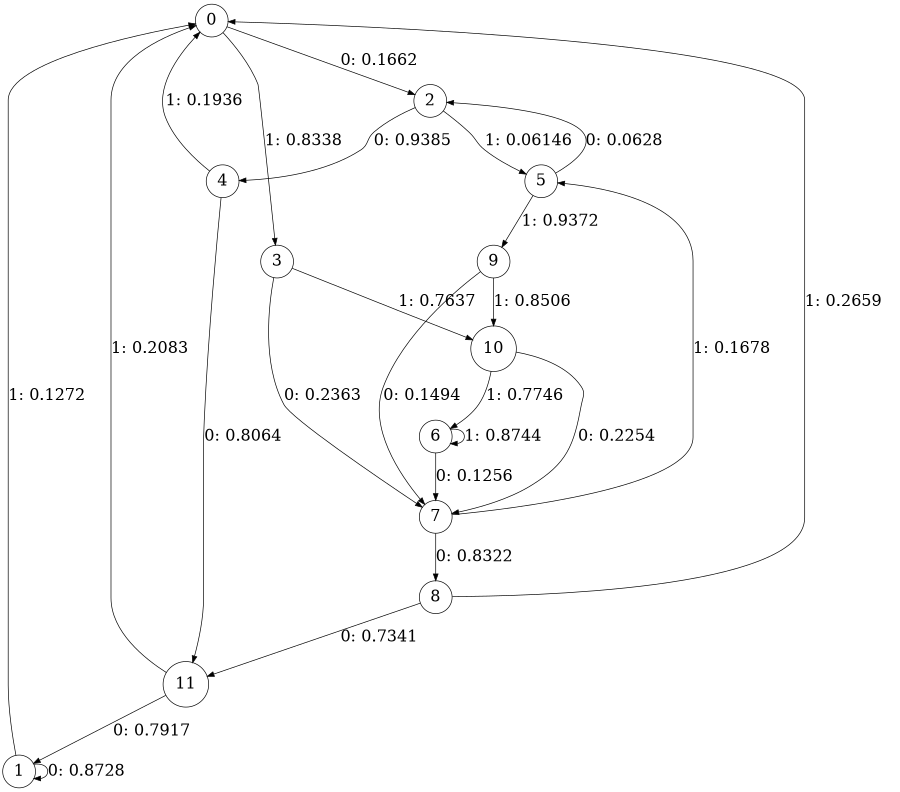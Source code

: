 digraph "ch1random.txt" {
size = "6,8.5";
ratio = "fill";
node [shape = circle];
node [fontsize = 24];
edge [fontsize = 24];
0 -> 2 [label = "0: 0.1662   "];
0 -> 3 [label = "1: 0.8338   "];
1 -> 1 [label = "0: 0.8728   "];
1 -> 0 [label = "1: 0.1272   "];
2 -> 4 [label = "0: 0.9385   "];
2 -> 5 [label = "1: 0.06146  "];
3 -> 7 [label = "0: 0.2363   "];
3 -> 10 [label = "1: 0.7637   "];
4 -> 11 [label = "0: 0.8064   "];
4 -> 0 [label = "1: 0.1936   "];
5 -> 2 [label = "0: 0.0628   "];
5 -> 9 [label = "1: 0.9372   "];
6 -> 7 [label = "0: 0.1256   "];
6 -> 6 [label = "1: 0.8744   "];
7 -> 8 [label = "0: 0.8322   "];
7 -> 5 [label = "1: 0.1678   "];
8 -> 11 [label = "0: 0.7341   "];
8 -> 0 [label = "1: 0.2659   "];
9 -> 7 [label = "0: 0.1494   "];
9 -> 10 [label = "1: 0.8506   "];
10 -> 7 [label = "0: 0.2254   "];
10 -> 6 [label = "1: 0.7746   "];
11 -> 1 [label = "0: 0.7917   "];
11 -> 0 [label = "1: 0.2083   "];
}